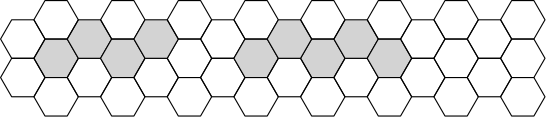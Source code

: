 <?xml version="1.0"?>
<!DOCTYPE ipe SYSTEM "ipe.dtd">
<ipe version="70107" creator="Ipe 7.2.2">
<info created="D:20160611113126" modified="D:20160611113126"/>
<ipestyle name="basic">
<symbol name="arrow/arc(spx)">
<path stroke="sym-stroke" fill="sym-stroke" pen="sym-pen">
0 0 m
-1 0.333 l
-1 -0.333 l
h
</path>
</symbol>
<symbol name="arrow/farc(spx)">
<path stroke="sym-stroke" fill="white" pen="sym-pen">
0 0 m
-1 0.333 l
-1 -0.333 l
h
</path>
</symbol>
<symbol name="arrow/ptarc(spx)">
<path stroke="sym-stroke" fill="sym-stroke" pen="sym-pen">
0 0 m
-1 0.333 l
-0.8 0 l
-1 -0.333 l
h
</path>
</symbol>
<symbol name="arrow/fptarc(spx)">
<path stroke="sym-stroke" fill="white" pen="sym-pen">
0 0 m
-1 0.333 l
-0.8 0 l
-1 -0.333 l
h
</path>
</symbol>
<symbol name="mark/circle(sx)" transformations="translations">
<path fill="sym-stroke">
0.6 0 0 0.6 0 0 e
0.4 0 0 0.4 0 0 e
</path>
</symbol>
<symbol name="mark/disk(sx)" transformations="translations">
<path fill="sym-stroke">
0.6 0 0 0.6 0 0 e
</path>
</symbol>
<symbol name="mark/fdisk(sfx)" transformations="translations">
<group>
<path fill="sym-fill">
0.5 0 0 0.5 0 0 e
</path>
<path fill="sym-stroke" fillrule="eofill">
0.6 0 0 0.6 0 0 e
0.4 0 0 0.4 0 0 e
</path>
</group>
</symbol>
<symbol name="mark/box(sx)" transformations="translations">
<path fill="sym-stroke" fillrule="eofill">
-0.6 -0.6 m
0.6 -0.6 l
0.6 0.6 l
-0.6 0.6 l
h
-0.4 -0.4 m
0.4 -0.4 l
0.4 0.4 l
-0.4 0.4 l
h
</path>
</symbol>
<symbol name="mark/square(sx)" transformations="translations">
<path fill="sym-stroke">
-0.6 -0.6 m
0.6 -0.6 l
0.6 0.6 l
-0.6 0.6 l
h
</path>
</symbol>
<symbol name="mark/fsquare(sfx)" transformations="translations">
<group>
<path fill="sym-fill">
-0.5 -0.5 m
0.5 -0.5 l
0.5 0.5 l
-0.5 0.5 l
h
</path>
<path fill="sym-stroke" fillrule="eofill">
-0.6 -0.6 m
0.6 -0.6 l
0.6 0.6 l
-0.6 0.6 l
h
-0.4 -0.4 m
0.4 -0.4 l
0.4 0.4 l
-0.4 0.4 l
h
</path>
</group>
</symbol>
<symbol name="mark/cross(sx)" transformations="translations">
<group>
<path fill="sym-stroke">
-0.43 -0.57 m
0.57 0.43 l
0.43 0.57 l
-0.57 -0.43 l
h
</path>
<path fill="sym-stroke">
-0.43 0.57 m
0.57 -0.43 l
0.43 -0.57 l
-0.57 0.43 l
h
</path>
</group>
</symbol>
<symbol name="arrow/fnormal(spx)">
<path stroke="sym-stroke" fill="white" pen="sym-pen">
0 0 m
-1 0.333 l
-1 -0.333 l
h
</path>
</symbol>
<symbol name="arrow/pointed(spx)">
<path stroke="sym-stroke" fill="sym-stroke" pen="sym-pen">
0 0 m
-1 0.333 l
-0.8 0 l
-1 -0.333 l
h
</path>
</symbol>
<symbol name="arrow/fpointed(spx)">
<path stroke="sym-stroke" fill="white" pen="sym-pen">
0 0 m
-1 0.333 l
-0.8 0 l
-1 -0.333 l
h
</path>
</symbol>
<symbol name="arrow/linear(spx)">
<path stroke="sym-stroke" pen="sym-pen">
-1 0.333 m
0 0 l
-1 -0.333 l
</path>
</symbol>
<symbol name="arrow/fdouble(spx)">
<path stroke="sym-stroke" fill="white" pen="sym-pen">
0 0 m
-1 0.333 l
-1 -0.333 l
h
-1 0 m
-2 0.333 l
-2 -0.333 l
h
</path>
</symbol>
<symbol name="arrow/double(spx)">
<path stroke="sym-stroke" fill="sym-stroke" pen="sym-pen">
0 0 m
-1 0.333 l
-1 -0.333 l
h
-1 0 m
-2 0.333 l
-2 -0.333 l
h
</path>
</symbol>
<pen name="heavier" value="0.8"/>
<pen name="fat" value="1.2"/>
<pen name="ultrafat" value="2"/>
<symbolsize name="large" value="5"/>
<symbolsize name="small" value="2"/>
<symbolsize name="tiny" value="1.1"/>
<arrowsize name="large" value="10"/>
<arrowsize name="small" value="5"/>
<arrowsize name="tiny" value="3"/>
<color name="red" value="1 0 0"/>
<color name="green" value="0 1 0"/>
<color name="blue" value="0 0 1"/>
<color name="yellow" value="1 1 0"/>
<color name="orange" value="1 0.647 0"/>
<color name="gold" value="1 0.843 0"/>
<color name="purple" value="0.627 0.125 0.941"/>
<color name="gray" value="0.745"/>
<color name="brown" value="0.647 0.165 0.165"/>
<color name="navy" value="0 0 0.502"/>
<color name="pink" value="1 0.753 0.796"/>
<color name="seagreen" value="0.18 0.545 0.341"/>
<color name="turquoise" value="0.251 0.878 0.816"/>
<color name="violet" value="0.933 0.51 0.933"/>
<color name="darkblue" value="0 0 0.545"/>
<color name="darkcyan" value="0 0.545 0.545"/>
<color name="darkgray" value="0.663"/>
<color name="darkgreen" value="0 0.392 0"/>
<color name="darkmagenta" value="0.545 0 0.545"/>
<color name="darkorange" value="1 0.549 0"/>
<color name="darkred" value="0.545 0 0"/>
<color name="lightblue" value="0.678 0.847 0.902"/>
<color name="lightcyan" value="0.878 1 1"/>
<color name="lightgray" value="0.827"/>
<color name="lightgreen" value="0.565 0.933 0.565"/>
<color name="lightyellow" value="1 1 0.878"/>
<dashstyle name="dashed" value="[4] 0"/>
<dashstyle name="dotted" value="[1 3] 0"/>
<dashstyle name="dash dotted" value="[4 2 1 2] 0"/>
<dashstyle name="dash dot dotted" value="[4 2 1 2 1 2] 0"/>
<textsize name="large" value="\large"/>
<textsize name="Large" value="\Large"/>
<textsize name="LARGE" value="\LARGE"/>
<textsize name="huge" value="\huge"/>
<textsize name="Huge" value="\Huge"/>
<textsize name="small" value="\small"/>
<textsize name="footnote" value="\footnotesize"/>
<textsize name="tiny" value="\tiny"/>
<textstyle name="center" begin="\begin{center}" end="\end{center}"/>
<textstyle name="itemize" begin="\begin{itemize}" end="\end{itemize}"/>
<textstyle name="item" begin="\begin{itemize}\item{}" end="\end{itemize}"/>
<gridsize name="4 pts" value="4"/>
<gridsize name="8 pts (~3 mm)" value="8"/>
<gridsize name="16 pts (~6 mm)" value="16"/>
<gridsize name="32 pts (~12 mm)" value="32"/>
<gridsize name="10 pts (~3.5 mm)" value="10"/>
<gridsize name="20 pts (~7 mm)" value="20"/>
<gridsize name="14 pts (~5 mm)" value="14"/>
<gridsize name="28 pts (~10 mm)" value="28"/>
<gridsize name="56 pts (~20 mm)" value="56"/>
<anglesize name="90 deg" value="90"/>
<anglesize name="60 deg" value="60"/>
<anglesize name="45 deg" value="45"/>
<anglesize name="30 deg" value="30"/>
<anglesize name="22.5 deg" value="22.5"/>
<opacity name="10%" value="0.1"/>
<opacity name="30%" value="0.3"/>
<opacity name="50%" value="0.5"/>
<opacity name="75%" value="0.75"/>
<tiling name="falling" angle="-60" step="4" width="1"/>
<tiling name="rising" angle="30" step="4" width="1"/>
</ipestyle>
<page>
<layer name="alpha"/>
<view layers="alpha" active="alpha"/>
<path layer="alpha" stroke="black" fill="lightgray">
208 640 m
204 646.928 l
196 646.928 l
192 640 l
196 633.072 l
204 633.072 l
h
</path>
<path matrix="1 0 0 1 12 -6.928" stroke="black">
208 640 m
204 646.928 l
196 646.928 l
192 640 l
196 633.072 l
204 633.072 l
h
</path>
<path matrix="1 0 0 1 0 -13.8562" stroke="black">
208 640 m
204 646.928 l
196 646.928 l
192 640 l
196 633.072 l
204 633.072 l
h
</path>
<path matrix="1 0 0 1 -12 -6.9282" stroke="black">
208 640 m
204 646.928 l
196 646.928 l
192 640 l
196 633.072 l
204 633.072 l
h
</path>
<path matrix="1 0 0 1 -12 6.9278" stroke="black">
208 640 m
204 646.928 l
196 646.928 l
192 640 l
196 633.072 l
204 633.072 l
h
</path>
<path matrix="1 0 0 1 12 6.9278" stroke="black" fill="lightgray">
208 640 m
204 646.928 l
196 646.928 l
192 640 l
196 633.072 l
204 633.072 l
h
</path>
<path matrix="1 0 0 1 0 13.8556" stroke="black">
208 640 m
204 646.928 l
196 646.928 l
192 640 l
196 633.072 l
204 633.072 l
h
</path>
<path matrix="1 0 0 1 24 -0.0004" stroke="black" fill="lightgray">
208 640 m
204 646.928 l
196 646.928 l
192 640 l
196 633.072 l
204 633.072 l
h
</path>
<path matrix="1 0 0 1 24 -13.8568" stroke="black">
208 640 m
204 646.928 l
196 646.928 l
192 640 l
196 633.072 l
204 633.072 l
h
</path>
<path matrix="1 0 0 1 24 13.8558" stroke="black">
208 640 m
204 646.928 l
196 646.928 l
192 640 l
196 633.072 l
204 633.072 l
h
</path>
<path matrix="1 0 0 1 48 -0.0008" stroke="black">
208 640 m
204 646.928 l
196 646.928 l
192 640 l
196 633.072 l
204 633.072 l
h
</path>
<path matrix="1 0 0 1 60 -6.9288" stroke="black">
208 640 m
204 646.928 l
196 646.928 l
192 640 l
196 633.072 l
204 633.072 l
h
</path>
<path matrix="1 0 0 1 48 -13.857" stroke="black">
208 640 m
204 646.928 l
196 646.928 l
192 640 l
196 633.072 l
204 633.072 l
h
</path>
<path matrix="1 0 0 1 36 -6.929" stroke="black">
208 640 m
204 646.928 l
196 646.928 l
192 640 l
196 633.072 l
204 633.072 l
h
</path>
<path matrix="1 0 0 1 36 6.927" stroke="black" fill="lightgray">
208 640 m
204 646.928 l
196 646.928 l
192 640 l
196 633.072 l
204 633.072 l
h
</path>
<path matrix="1 0 0 1 60 6.927" stroke="black">
208 640 m
204 646.928 l
196 646.928 l
192 640 l
196 633.072 l
204 633.072 l
h
</path>
<path matrix="1 0 0 1 48 13.8548" stroke="black">
208 640 m
204 646.928 l
196 646.928 l
192 640 l
196 633.072 l
204 633.072 l
h
</path>
<path matrix="1 0 0 1 72 -0.0012" stroke="black" fill="lightgray">
208 640 m
204 646.928 l
196 646.928 l
192 640 l
196 633.072 l
204 633.072 l
h
</path>
<path matrix="1 0 0 1 72 -13.8576" stroke="black">
208 640 m
204 646.928 l
196 646.928 l
192 640 l
196 633.072 l
204 633.072 l
h
</path>
<path matrix="1 0 0 1 72 13.855" stroke="black">
208 640 m
204 646.928 l
196 646.928 l
192 640 l
196 633.072 l
204 633.072 l
h
</path>
<path matrix="1 0 0 1 96 -0.0016" stroke="black" fill="lightgray">
208 640 m
204 646.928 l
196 646.928 l
192 640 l
196 633.072 l
204 633.072 l
h
</path>
<path matrix="1 0 0 1 108 -6.9296" stroke="black">
208 640 m
204 646.928 l
196 646.928 l
192 640 l
196 633.072 l
204 633.072 l
h
</path>
<path matrix="1 0 0 1 96 -13.8578" stroke="black">
208 640 m
204 646.928 l
196 646.928 l
192 640 l
196 633.072 l
204 633.072 l
h
</path>
<path matrix="1 0 0 1 84 -6.9298" stroke="black">
208 640 m
204 646.928 l
196 646.928 l
192 640 l
196 633.072 l
204 633.072 l
h
</path>
<path matrix="1 0 0 1 84 6.9262" stroke="black" fill="lightgray">
208 640 m
204 646.928 l
196 646.928 l
192 640 l
196 633.072 l
204 633.072 l
h
</path>
<path matrix="1 0 0 1 108 6.9262" stroke="black" fill="lightgray">
208 640 m
204 646.928 l
196 646.928 l
192 640 l
196 633.072 l
204 633.072 l
h
</path>
<path matrix="1 0 0 1 96 13.854" stroke="black">
208 640 m
204 646.928 l
196 646.928 l
192 640 l
196 633.072 l
204 633.072 l
h
</path>
<path matrix="1 0 0 1 120 -0.002" stroke="black" fill="lightgray">
208 640 m
204 646.928 l
196 646.928 l
192 640 l
196 633.072 l
204 633.072 l
h
</path>
<path matrix="1 0 0 1 120 -13.8584" stroke="black">
208 640 m
204 646.928 l
196 646.928 l
192 640 l
196 633.072 l
204 633.072 l
h
</path>
<path matrix="1 0 0 1 120 13.8542" stroke="black">
208 640 m
204 646.928 l
196 646.928 l
192 640 l
196 633.072 l
204 633.072 l
h
</path>
<path matrix="1 0 0 1 144 -0.002" stroke="black">
208 640 m
204 646.928 l
196 646.928 l
192 640 l
196 633.072 l
204 633.072 l
h
</path>
<path matrix="1 0 0 1 156 -6.93" stroke="black">
208 640 m
204 646.928 l
196 646.928 l
192 640 l
196 633.072 l
204 633.072 l
h
</path>
<path matrix="1 0 0 1 144 -13.8582" stroke="black">
208 640 m
204 646.928 l
196 646.928 l
192 640 l
196 633.072 l
204 633.072 l
h
</path>
<path matrix="1 0 0 1 132 -6.9302" stroke="black">
208 640 m
204 646.928 l
196 646.928 l
192 640 l
196 633.072 l
204 633.072 l
h
</path>
<path matrix="1 0 0 1 132 6.9258" stroke="black">
208 640 m
204 646.928 l
196 646.928 l
192 640 l
196 633.072 l
204 633.072 l
h
</path>
<path matrix="1 0 0 1 156 6.9258" stroke="black">
208 640 m
204 646.928 l
196 646.928 l
192 640 l
196 633.072 l
204 633.072 l
h
</path>
<path matrix="1 0 0 1 144 13.8536" stroke="black">
208 640 m
204 646.928 l
196 646.928 l
192 640 l
196 633.072 l
204 633.072 l
h
</path>
<path matrix="1 0 0 1 168 -0.0024" stroke="black">
208 640 m
204 646.928 l
196 646.928 l
192 640 l
196 633.072 l
204 633.072 l
h
</path>
<path matrix="1 0 0 1 168 -13.8588" stroke="black">
208 640 m
204 646.928 l
196 646.928 l
192 640 l
196 633.072 l
204 633.072 l
h
</path>
<path matrix="1 0 0 1 168 13.8538" stroke="black">
208 640 m
204 646.928 l
196 646.928 l
192 640 l
196 633.072 l
204 633.072 l
h
</path>
</page>
</ipe>
